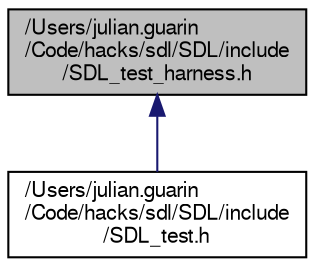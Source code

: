 digraph "/Users/julian.guarin/Code/hacks/sdl/SDL/include/SDL_test_harness.h"
{
  edge [fontname="FreeSans",fontsize="10",labelfontname="FreeSans",labelfontsize="10"];
  node [fontname="FreeSans",fontsize="10",shape=record];
  Node3 [label="/Users/julian.guarin\l/Code/hacks/sdl/SDL/include\l/SDL_test_harness.h",height=0.2,width=0.4,color="black", fillcolor="grey75", style="filled", fontcolor="black"];
  Node3 -> Node4 [dir="back",color="midnightblue",fontsize="10",style="solid",fontname="FreeSans"];
  Node4 [label="/Users/julian.guarin\l/Code/hacks/sdl/SDL/include\l/SDL_test.h",height=0.2,width=0.4,color="black", fillcolor="white", style="filled",URL="$dd/d3b/_s_d_l__test_8h.html"];
}
